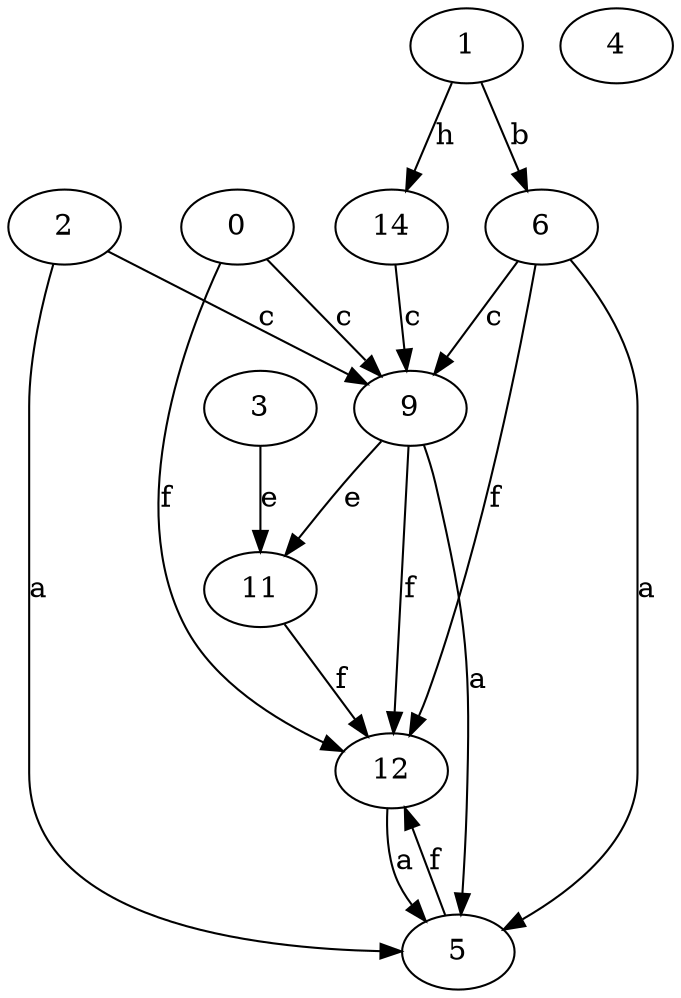 strict digraph  {
3;
4;
5;
6;
0;
9;
11;
12;
1;
2;
14;
3 -> 11  [label=e];
5 -> 12  [label=f];
6 -> 5  [label=a];
6 -> 9  [label=c];
6 -> 12  [label=f];
0 -> 9  [label=c];
0 -> 12  [label=f];
9 -> 5  [label=a];
9 -> 11  [label=e];
9 -> 12  [label=f];
11 -> 12  [label=f];
12 -> 5  [label=a];
1 -> 6  [label=b];
1 -> 14  [label=h];
2 -> 5  [label=a];
2 -> 9  [label=c];
14 -> 9  [label=c];
}
